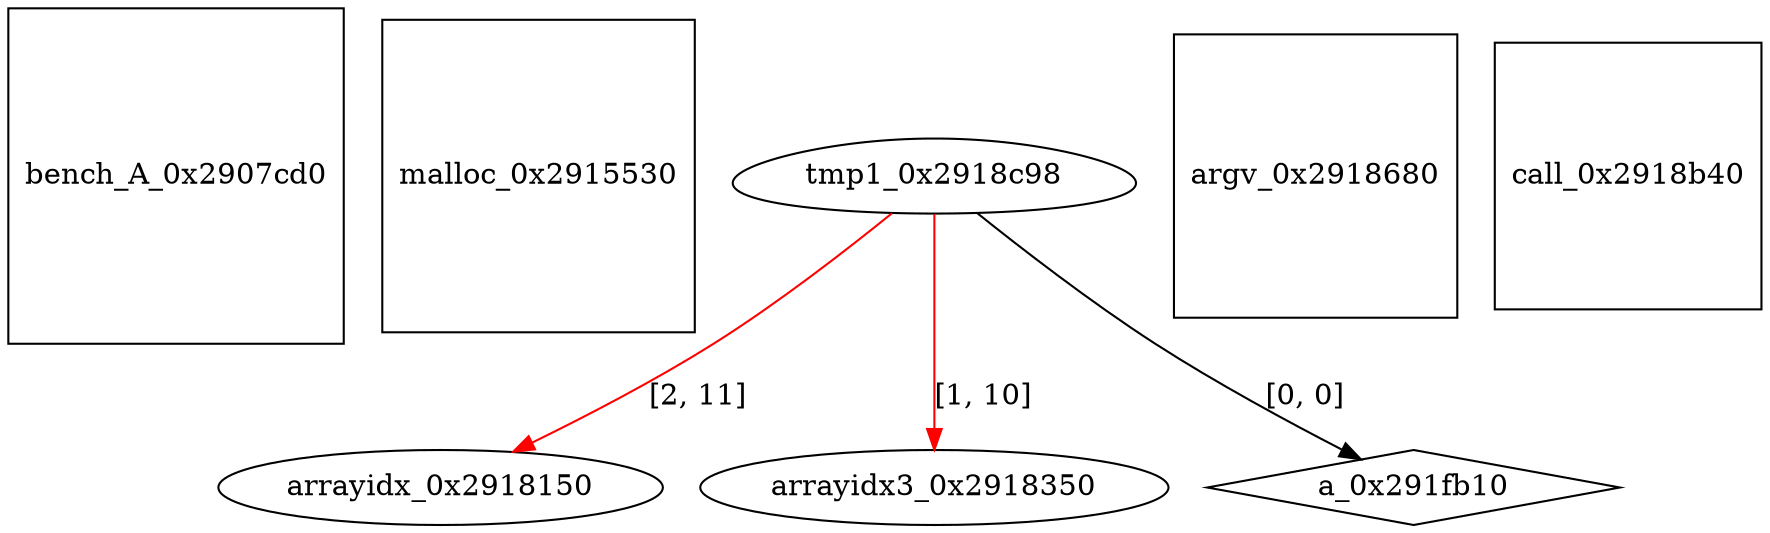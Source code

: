 digraph grafico {
"bench_A_0x2907cd0" [shape=square];
"malloc_0x2915530" [shape=square];
"arrayidx_0x2918150" [shape=ellipse];
"tmp1_0x2918c98" -> "arrayidx_0x2918150" [label="[2, 11]",color=red];
"arrayidx3_0x2918350" [shape=ellipse];
"tmp1_0x2918c98" -> "arrayidx3_0x2918350" [label="[1, 10]",color=red];
"argv_0x2918680" [shape=square];
"call_0x2918b40" [shape=square];
"tmp1_0x2918c98" [shape=egg];
"a_0x291fb10" [shape=diamond];
"tmp1_0x2918c98" -> "a_0x291fb10" [label="[0, 0]"];
}